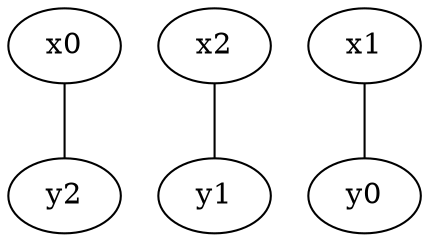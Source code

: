 strict graph "grafo_4_4" {

	 "y2";
	 "x0";
	 "y1";
	 "x2";
	 "y0";
	 "x1";

	"x1" -- "y0";
	"x2" -- "y1";
	"x0" -- "y2";

}

